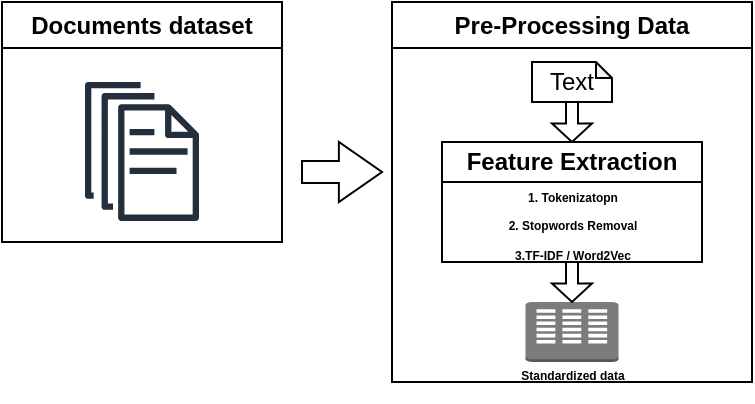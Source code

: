 <mxfile version="20.8.23" type="github">
  <diagram name="Page-1" id="-aEwkYnoBSSh9iiiew5s">
    <mxGraphModel dx="683" dy="360" grid="1" gridSize="10" guides="1" tooltips="1" connect="1" arrows="1" fold="1" page="1" pageScale="1" pageWidth="850" pageHeight="1100" math="0" shadow="0">
      <root>
        <mxCell id="0" />
        <mxCell id="1" parent="0" />
        <mxCell id="MNY5QB3rOqBKM9LWMkKc-1" value="Documents dataset" style="swimlane;whiteSpace=wrap;html=1;" parent="1" vertex="1">
          <mxGeometry x="50" y="80" width="140" height="120" as="geometry" />
        </mxCell>
        <mxCell id="MNY5QB3rOqBKM9LWMkKc-2" value="" style="sketch=0;outlineConnect=0;fontColor=#232F3E;gradientColor=none;fillColor=#232F3D;strokeColor=none;dashed=0;verticalLabelPosition=bottom;verticalAlign=top;align=center;html=1;fontSize=12;fontStyle=0;aspect=fixed;pointerEvents=1;shape=mxgraph.aws4.documents;" parent="MNY5QB3rOqBKM9LWMkKc-1" vertex="1">
          <mxGeometry x="41.5" y="40" width="57" height="69.47" as="geometry" />
        </mxCell>
        <mxCell id="MNY5QB3rOqBKM9LWMkKc-8" value="Pre-Processing Data" style="swimlane;whiteSpace=wrap;html=1;" parent="1" vertex="1">
          <mxGeometry x="245" y="80" width="180" height="190" as="geometry" />
        </mxCell>
        <mxCell id="MNY5QB3rOqBKM9LWMkKc-9" value="Text" style="shape=note;whiteSpace=wrap;html=1;backgroundOutline=1;darkOpacity=0.05;size=8;" parent="MNY5QB3rOqBKM9LWMkKc-8" vertex="1">
          <mxGeometry x="70" y="30" width="40" height="20" as="geometry" />
        </mxCell>
        <mxCell id="MNY5QB3rOqBKM9LWMkKc-11" value="Feature Extraction" style="swimlane;whiteSpace=wrap;html=1;startSize=20;" parent="MNY5QB3rOqBKM9LWMkKc-8" vertex="1">
          <mxGeometry x="25" y="70" width="130" height="60" as="geometry" />
        </mxCell>
        <mxCell id="MNY5QB3rOqBKM9LWMkKc-27" value="" style="html=1;shadow=0;dashed=0;align=center;verticalAlign=middle;shape=mxgraph.arrows2.arrow;dy=0.7;dx=9.23;direction=south;notch=0;" parent="MNY5QB3rOqBKM9LWMkKc-8" vertex="1">
          <mxGeometry x="80" y="50" width="20" height="20" as="geometry" />
        </mxCell>
        <mxCell id="MNY5QB3rOqBKM9LWMkKc-28" value="" style="outlineConnect=0;dashed=0;verticalLabelPosition=bottom;verticalAlign=top;align=center;html=1;shape=mxgraph.aws3.corporate_data_center;fillColor=#7D7C7C;gradientColor=none;" parent="MNY5QB3rOqBKM9LWMkKc-8" vertex="1">
          <mxGeometry x="66.75" y="150" width="46.5" height="30" as="geometry" />
        </mxCell>
        <mxCell id="MNY5QB3rOqBKM9LWMkKc-29" value="&lt;font style=&quot;font-size: 6px;&quot;&gt;&lt;b&gt;Standardized data&lt;/b&gt;&lt;/font&gt;" style="text;html=1;align=center;verticalAlign=middle;resizable=0;points=[];autosize=1;strokeColor=none;fillColor=none;" parent="MNY5QB3rOqBKM9LWMkKc-8" vertex="1">
          <mxGeometry x="50" y="170" width="80" height="30" as="geometry" />
        </mxCell>
        <mxCell id="MNY5QB3rOqBKM9LWMkKc-12" value="&lt;font style=&quot;font-size: 6px;&quot;&gt;&lt;b&gt;1. Tokenizatopn&lt;br&gt;2. Stopwords Removal&lt;br&gt;3.TF-IDF / Word2Vec&lt;/b&gt;&lt;/font&gt;" style="text;html=1;align=center;verticalAlign=middle;resizable=0;points=[];autosize=1;strokeColor=none;fillColor=none;" parent="MNY5QB3rOqBKM9LWMkKc-8" vertex="1">
          <mxGeometry x="45" y="80" width="90" height="60" as="geometry" />
        </mxCell>
        <mxCell id="MNY5QB3rOqBKM9LWMkKc-25" value="" style="html=1;shadow=0;dashed=0;align=center;verticalAlign=middle;shape=mxgraph.arrows2.arrow;dy=0.7;dx=9.23;direction=south;notch=0;" parent="MNY5QB3rOqBKM9LWMkKc-8" vertex="1">
          <mxGeometry x="80" y="130" width="20" height="20" as="geometry" />
        </mxCell>
        <mxCell id="MNY5QB3rOqBKM9LWMkKc-32" value="" style="html=1;shadow=0;dashed=0;align=center;verticalAlign=middle;shape=mxgraph.arrows2.arrow;dy=0.63;dx=21.57;notch=0;fontSize=6;" parent="1" vertex="1">
          <mxGeometry x="200" y="150" width="40" height="30" as="geometry" />
        </mxCell>
      </root>
    </mxGraphModel>
  </diagram>
</mxfile>
